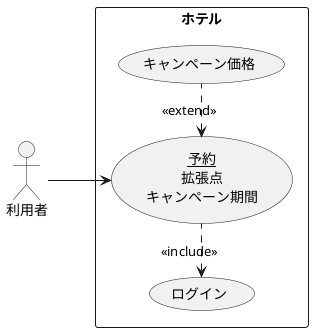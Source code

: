 @startuml ユースケース図
left to right direction
actor 利用者
rectangle ホテル {
usecase (<u>予約</u>\n拡張点\nキャンペーン期間) as input
usecase ログイン
usecase キャンペーン価格

}

利用者 --> input
ログイン <. input : <<include>>
input <. キャンペーン価格 : <<extend>>
@enduml
